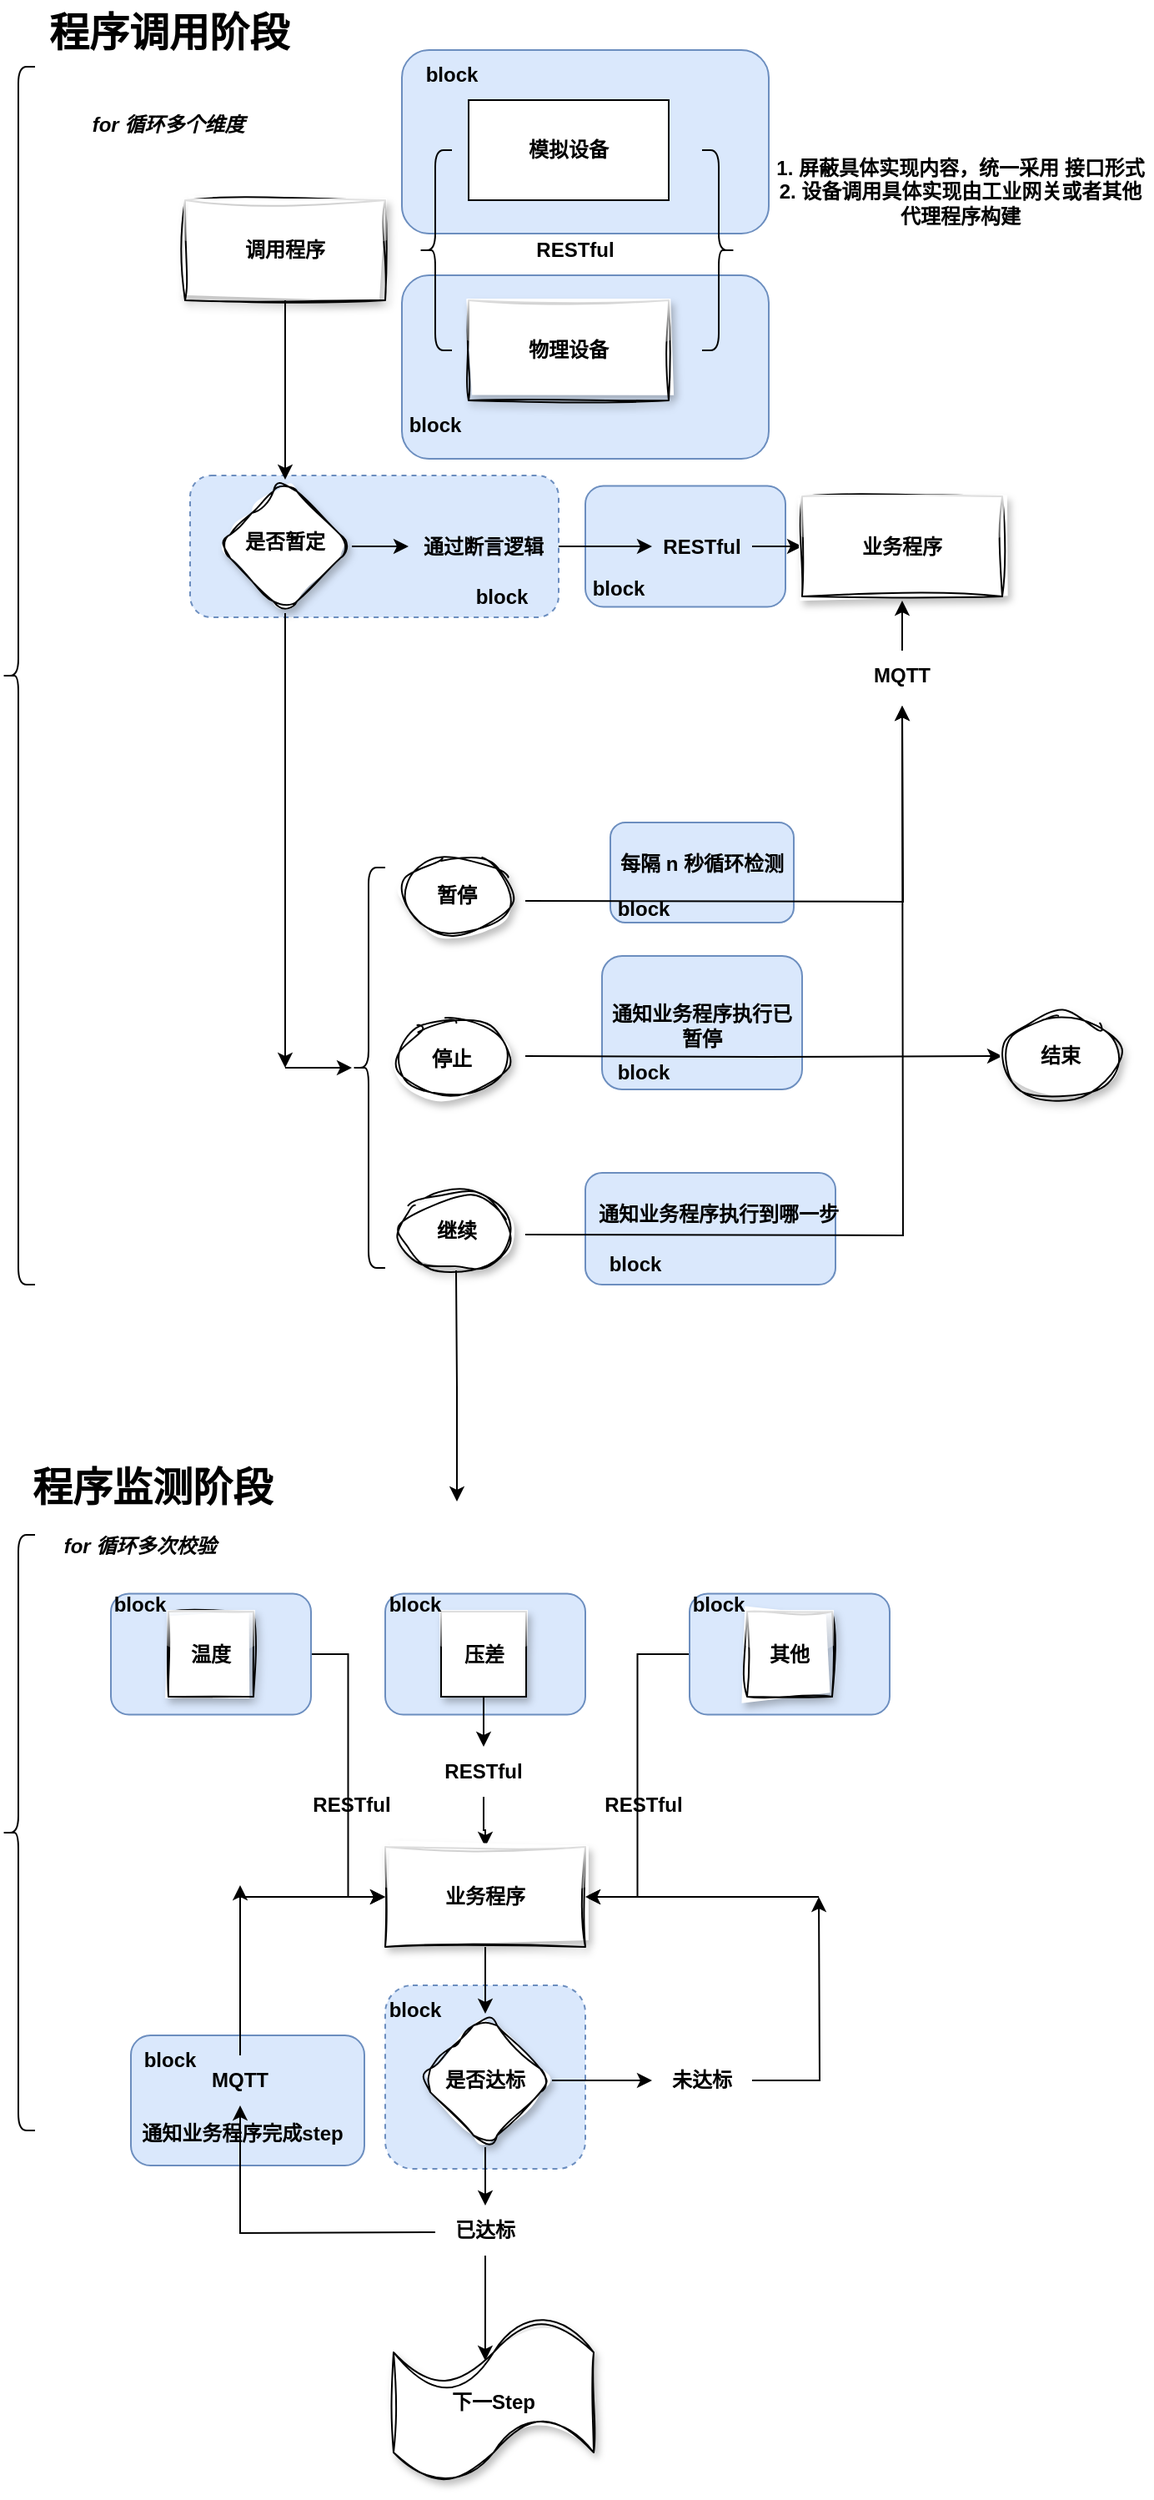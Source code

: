 <mxfile version="22.1.15" type="github">
  <diagram name="第 1 页" id="AhcroDPNdXlM7h-OtcJX">
    <mxGraphModel dx="1394" dy="783" grid="1" gridSize="10" guides="1" tooltips="1" connect="1" arrows="1" fold="1" page="1" pageScale="1" pageWidth="827" pageHeight="1169" math="0" shadow="0">
      <root>
        <mxCell id="0" />
        <mxCell id="1" parent="0" />
        <mxCell id="VQO5LwTm_g0xGCJBr3M8-124" value="" style="rounded=1;whiteSpace=wrap;html=1;dashed=1;fontStyle=1;fillColor=#dae8fc;strokeColor=#6c8ebf;" vertex="1" parent="1">
          <mxGeometry x="310" y="1310" width="120" height="110" as="geometry" />
        </mxCell>
        <mxCell id="VQO5LwTm_g0xGCJBr3M8-122" value="" style="rounded=1;whiteSpace=wrap;html=1;fontStyle=1;fillColor=#dae8fc;strokeColor=#6c8ebf;" vertex="1" parent="1">
          <mxGeometry x="157.5" y="1340" width="140" height="78" as="geometry" />
        </mxCell>
        <mxCell id="VQO5LwTm_g0xGCJBr3M8-88" style="edgeStyle=orthogonalEdgeStyle;rounded=0;orthogonalLoop=1;jettySize=auto;html=1;entryX=0;entryY=0.5;entryDx=0;entryDy=0;fontStyle=1" edge="1" parent="1" source="VQO5LwTm_g0xGCJBr3M8-80" target="VQO5LwTm_g0xGCJBr3M8-90">
          <mxGeometry relative="1" as="geometry">
            <mxPoint x="205.5" y="1207" as="targetPoint" />
          </mxGeometry>
        </mxCell>
        <mxCell id="VQO5LwTm_g0xGCJBr3M8-80" value="" style="rounded=1;whiteSpace=wrap;html=1;fontStyle=1;fillColor=#dae8fc;strokeColor=#6c8ebf;" vertex="1" parent="1">
          <mxGeometry x="145.5" y="1075.25" width="120" height="72.5" as="geometry" />
        </mxCell>
        <mxCell id="VQO5LwTm_g0xGCJBr3M8-67" value="" style="rounded=1;whiteSpace=wrap;html=1;dashed=1;fontStyle=1;fillColor=#dae8fc;strokeColor=#6c8ebf;" vertex="1" parent="1">
          <mxGeometry x="193" y="405" width="221" height="85" as="geometry" />
        </mxCell>
        <mxCell id="VQO5LwTm_g0xGCJBr3M8-59" value="" style="rounded=1;whiteSpace=wrap;html=1;fontStyle=1;fillColor=#dae8fc;strokeColor=#6c8ebf;" vertex="1" parent="1">
          <mxGeometry x="430" y="823" width="150" height="67" as="geometry" />
        </mxCell>
        <mxCell id="VQO5LwTm_g0xGCJBr3M8-56" value="" style="rounded=1;whiteSpace=wrap;html=1;fontStyle=1;fillColor=#dae8fc;strokeColor=#6c8ebf;" vertex="1" parent="1">
          <mxGeometry x="440" y="693" width="120" height="80" as="geometry" />
        </mxCell>
        <mxCell id="VQO5LwTm_g0xGCJBr3M8-54" value="" style="rounded=1;whiteSpace=wrap;html=1;fontStyle=1;fillColor=#dae8fc;strokeColor=#6c8ebf;" vertex="1" parent="1">
          <mxGeometry x="445" y="613" width="110" height="60" as="geometry" />
        </mxCell>
        <mxCell id="VQO5LwTm_g0xGCJBr3M8-51" value="" style="rounded=1;whiteSpace=wrap;html=1;fontStyle=1;fillColor=#dae8fc;strokeColor=#6c8ebf;" vertex="1" parent="1">
          <mxGeometry x="430" y="411.25" width="120" height="72.5" as="geometry" />
        </mxCell>
        <mxCell id="VQO5LwTm_g0xGCJBr3M8-49" value="" style="rounded=1;whiteSpace=wrap;html=1;fontStyle=1;fillColor=#dae8fc;strokeColor=#6c8ebf;" vertex="1" parent="1">
          <mxGeometry x="320" y="285" width="220" height="110" as="geometry" />
        </mxCell>
        <mxCell id="VQO5LwTm_g0xGCJBr3M8-46" value="" style="rounded=1;whiteSpace=wrap;html=1;fillColor=#dae8fc;strokeColor=#6c8ebf;" vertex="1" parent="1">
          <mxGeometry x="320" y="150" width="220" height="110" as="geometry" />
        </mxCell>
        <mxCell id="VQO5LwTm_g0xGCJBr3M8-20" style="edgeStyle=orthogonalEdgeStyle;rounded=0;orthogonalLoop=1;jettySize=auto;html=1;entryX=0.5;entryY=0;entryDx=0;entryDy=0;fontStyle=1" edge="1" parent="1" source="VQO5LwTm_g0xGCJBr3M8-1" target="VQO5LwTm_g0xGCJBr3M8-10">
          <mxGeometry relative="1" as="geometry" />
        </mxCell>
        <mxCell id="VQO5LwTm_g0xGCJBr3M8-1" value="调用程序" style="rounded=0;whiteSpace=wrap;html=1;fontStyle=1;glass=1;shadow=1;sketch=1;curveFitting=1;jiggle=2;" vertex="1" parent="1">
          <mxGeometry x="190" y="240" width="120" height="60" as="geometry" />
        </mxCell>
        <mxCell id="VQO5LwTm_g0xGCJBr3M8-2" value="" style="shape=curlyBracket;whiteSpace=wrap;html=1;rounded=1;labelPosition=left;verticalLabelPosition=middle;align=right;verticalAlign=middle;fontStyle=1" vertex="1" parent="1">
          <mxGeometry x="330" y="210" width="20" height="120" as="geometry" />
        </mxCell>
        <mxCell id="VQO5LwTm_g0xGCJBr3M8-4" value="模拟设备" style="rounded=0;whiteSpace=wrap;html=1;fontStyle=1;glass=0;shadow=0;" vertex="1" parent="1">
          <mxGeometry x="360" y="180" width="120" height="60" as="geometry" />
        </mxCell>
        <mxCell id="VQO5LwTm_g0xGCJBr3M8-5" value="物理设备" style="rounded=0;whiteSpace=wrap;html=1;fontStyle=1;glass=1;shadow=1;sketch=1;curveFitting=1;jiggle=2;" vertex="1" parent="1">
          <mxGeometry x="360" y="300" width="120" height="60" as="geometry" />
        </mxCell>
        <mxCell id="VQO5LwTm_g0xGCJBr3M8-6" value="RESTful" style="text;html=1;strokeColor=none;fillColor=none;align=center;verticalAlign=middle;whiteSpace=wrap;rounded=0;fontStyle=1" vertex="1" parent="1">
          <mxGeometry x="394" y="255" width="60" height="30" as="geometry" />
        </mxCell>
        <mxCell id="VQO5LwTm_g0xGCJBr3M8-7" value="" style="shape=curlyBracket;whiteSpace=wrap;html=1;rounded=1;flipH=1;labelPosition=right;verticalLabelPosition=middle;align=left;verticalAlign=middle;fontStyle=1" vertex="1" parent="1">
          <mxGeometry x="500" y="210" width="20" height="120" as="geometry" />
        </mxCell>
        <mxCell id="VQO5LwTm_g0xGCJBr3M8-8" value="1. 屏蔽具体实现内容，统一采用 接口形式&lt;br&gt;2. 设备调用具体实现由工业网关或者其他代理程序构建" style="text;html=1;strokeColor=none;fillColor=none;align=center;verticalAlign=middle;whiteSpace=wrap;rounded=0;fontStyle=1" vertex="1" parent="1">
          <mxGeometry x="540" y="170" width="230" height="130" as="geometry" />
        </mxCell>
        <mxCell id="VQO5LwTm_g0xGCJBr3M8-29" style="edgeStyle=orthogonalEdgeStyle;rounded=0;orthogonalLoop=1;jettySize=auto;html=1;fontStyle=1" edge="1" parent="1" source="VQO5LwTm_g0xGCJBr3M8-10" target="VQO5LwTm_g0xGCJBr3M8-12">
          <mxGeometry relative="1" as="geometry" />
        </mxCell>
        <mxCell id="VQO5LwTm_g0xGCJBr3M8-30" style="edgeStyle=orthogonalEdgeStyle;rounded=0;orthogonalLoop=1;jettySize=auto;html=1;fontStyle=1" edge="1" parent="1" source="VQO5LwTm_g0xGCJBr3M8-10">
          <mxGeometry relative="1" as="geometry">
            <mxPoint x="250" y="760" as="targetPoint" />
          </mxGeometry>
        </mxCell>
        <mxCell id="VQO5LwTm_g0xGCJBr3M8-10" value="" style="rhombus;whiteSpace=wrap;html=1;fontStyle=1;rounded=1;shadow=1;sketch=1;curveFitting=1;jiggle=2;" vertex="1" parent="1">
          <mxGeometry x="210" y="407.5" width="80" height="80" as="geometry" />
        </mxCell>
        <mxCell id="VQO5LwTm_g0xGCJBr3M8-11" value="是否暂定" style="text;html=1;strokeColor=none;fillColor=none;align=center;verticalAlign=middle;whiteSpace=wrap;rounded=0;fontStyle=1" vertex="1" parent="1">
          <mxGeometry x="220" y="430" width="60" height="30" as="geometry" />
        </mxCell>
        <mxCell id="VQO5LwTm_g0xGCJBr3M8-14" style="edgeStyle=orthogonalEdgeStyle;rounded=0;orthogonalLoop=1;jettySize=auto;html=1;entryX=0;entryY=0.5;entryDx=0;entryDy=0;fontStyle=1" edge="1" parent="1" source="VQO5LwTm_g0xGCJBr3M8-12" target="VQO5LwTm_g0xGCJBr3M8-13">
          <mxGeometry relative="1" as="geometry" />
        </mxCell>
        <mxCell id="VQO5LwTm_g0xGCJBr3M8-12" value="通过断言逻辑" style="text;html=1;strokeColor=none;fillColor=none;align=center;verticalAlign=middle;whiteSpace=wrap;rounded=0;fontStyle=1" vertex="1" parent="1">
          <mxGeometry x="324" y="435" width="90" height="25" as="geometry" />
        </mxCell>
        <mxCell id="VQO5LwTm_g0xGCJBr3M8-16" style="edgeStyle=orthogonalEdgeStyle;rounded=0;orthogonalLoop=1;jettySize=auto;html=1;fontStyle=1" edge="1" parent="1" source="VQO5LwTm_g0xGCJBr3M8-13" target="VQO5LwTm_g0xGCJBr3M8-15">
          <mxGeometry relative="1" as="geometry" />
        </mxCell>
        <mxCell id="VQO5LwTm_g0xGCJBr3M8-13" value="RESTful" style="text;html=1;strokeColor=none;fillColor=none;align=center;verticalAlign=middle;whiteSpace=wrap;rounded=0;fontStyle=1" vertex="1" parent="1">
          <mxGeometry x="470" y="432.5" width="60" height="30" as="geometry" />
        </mxCell>
        <mxCell id="VQO5LwTm_g0xGCJBr3M8-15" value="业务程序" style="rounded=0;whiteSpace=wrap;html=1;fontStyle=1;glass=1;shadow=1;sketch=1;curveFitting=1;jiggle=2;" vertex="1" parent="1">
          <mxGeometry x="560" y="417.5" width="120" height="60" as="geometry" />
        </mxCell>
        <mxCell id="VQO5LwTm_g0xGCJBr3M8-18" style="edgeStyle=orthogonalEdgeStyle;rounded=0;orthogonalLoop=1;jettySize=auto;html=1;fontStyle=1" edge="1" parent="1">
          <mxGeometry relative="1" as="geometry">
            <mxPoint x="394" y="660" as="sourcePoint" />
            <mxPoint x="620" y="543" as="targetPoint" />
          </mxGeometry>
        </mxCell>
        <mxCell id="VQO5LwTm_g0xGCJBr3M8-19" value="每隔 n 秒循环检测" style="text;html=1;strokeColor=none;fillColor=none;align=center;verticalAlign=middle;whiteSpace=wrap;rounded=0;fontStyle=1" vertex="1" parent="1">
          <mxGeometry x="440" y="623" width="120" height="30" as="geometry" />
        </mxCell>
        <mxCell id="VQO5LwTm_g0xGCJBr3M8-37" style="edgeStyle=orthogonalEdgeStyle;rounded=0;orthogonalLoop=1;jettySize=auto;html=1;fontStyle=1" edge="1" parent="1" target="VQO5LwTm_g0xGCJBr3M8-26">
          <mxGeometry relative="1" as="geometry">
            <mxPoint x="394" y="753" as="sourcePoint" />
          </mxGeometry>
        </mxCell>
        <mxCell id="VQO5LwTm_g0xGCJBr3M8-26" value="结束" style="ellipse;whiteSpace=wrap;html=1;fontStyle=1;shadow=1;sketch=1;curveFitting=1;jiggle=2;" vertex="1" parent="1">
          <mxGeometry x="680" y="728" width="70" height="50" as="geometry" />
        </mxCell>
        <mxCell id="VQO5LwTm_g0xGCJBr3M8-31" value="" style="shape=curlyBracket;whiteSpace=wrap;html=1;rounded=1;labelPosition=left;verticalLabelPosition=middle;align=right;verticalAlign=middle;fontStyle=1" vertex="1" parent="1">
          <mxGeometry x="290" y="640" width="20" height="240" as="geometry" />
        </mxCell>
        <mxCell id="VQO5LwTm_g0xGCJBr3M8-32" value="" style="endArrow=classic;html=1;rounded=0;fontStyle=1" edge="1" parent="1" target="VQO5LwTm_g0xGCJBr3M8-31">
          <mxGeometry width="50" height="50" relative="1" as="geometry">
            <mxPoint x="250" y="760" as="sourcePoint" />
            <mxPoint x="480" y="670" as="targetPoint" />
          </mxGeometry>
        </mxCell>
        <mxCell id="VQO5LwTm_g0xGCJBr3M8-43" style="edgeStyle=orthogonalEdgeStyle;rounded=0;orthogonalLoop=1;jettySize=auto;html=1;entryX=0.5;entryY=1;entryDx=0;entryDy=0;fontStyle=1" edge="1" parent="1">
          <mxGeometry relative="1" as="geometry">
            <mxPoint x="620" y="543" as="targetPoint" />
            <mxPoint x="394" y="860" as="sourcePoint" />
          </mxGeometry>
        </mxCell>
        <mxCell id="VQO5LwTm_g0xGCJBr3M8-45" style="edgeStyle=orthogonalEdgeStyle;rounded=0;orthogonalLoop=1;jettySize=auto;html=1;" edge="1" parent="1">
          <mxGeometry relative="1" as="geometry">
            <mxPoint x="352.5" y="881.5" as="sourcePoint" />
            <mxPoint x="353" y="1020" as="targetPoint" />
          </mxGeometry>
        </mxCell>
        <mxCell id="VQO5LwTm_g0xGCJBr3M8-36" value="通知业务程序执行已暂停" style="text;html=1;strokeColor=none;fillColor=none;align=center;verticalAlign=middle;whiteSpace=wrap;rounded=0;fontStyle=1" vertex="1" parent="1">
          <mxGeometry x="440" y="720" width="120" height="30" as="geometry" />
        </mxCell>
        <mxCell id="VQO5LwTm_g0xGCJBr3M8-39" value="通知业务程序执行到哪一步" style="text;html=1;strokeColor=none;fillColor=none;align=center;verticalAlign=middle;whiteSpace=wrap;rounded=0;fontStyle=1" vertex="1" parent="1">
          <mxGeometry x="435" y="833" width="150" height="30" as="geometry" />
        </mxCell>
        <mxCell id="VQO5LwTm_g0xGCJBr3M8-63" style="edgeStyle=orthogonalEdgeStyle;rounded=0;orthogonalLoop=1;jettySize=auto;html=1;fontStyle=1" edge="1" parent="1" source="VQO5LwTm_g0xGCJBr3M8-41">
          <mxGeometry relative="1" as="geometry">
            <mxPoint x="620" y="480" as="targetPoint" />
          </mxGeometry>
        </mxCell>
        <mxCell id="VQO5LwTm_g0xGCJBr3M8-41" value="MQTT" style="text;html=1;strokeColor=none;fillColor=none;align=center;verticalAlign=middle;whiteSpace=wrap;rounded=0;fontStyle=1" vertex="1" parent="1">
          <mxGeometry x="590" y="510" width="60" height="30" as="geometry" />
        </mxCell>
        <mxCell id="VQO5LwTm_g0xGCJBr3M8-47" value="block" style="text;html=1;strokeColor=none;fillColor=none;align=center;verticalAlign=middle;whiteSpace=wrap;rounded=0;fontStyle=1" vertex="1" parent="1">
          <mxGeometry x="320" y="150" width="60" height="30" as="geometry" />
        </mxCell>
        <mxCell id="VQO5LwTm_g0xGCJBr3M8-50" value="block" style="text;html=1;strokeColor=none;fillColor=none;align=center;verticalAlign=middle;whiteSpace=wrap;rounded=0;fontStyle=1" vertex="1" parent="1">
          <mxGeometry x="310" y="360" width="60" height="30" as="geometry" />
        </mxCell>
        <mxCell id="VQO5LwTm_g0xGCJBr3M8-52" value="block" style="text;html=1;strokeColor=none;fillColor=none;align=center;verticalAlign=middle;whiteSpace=wrap;rounded=0;fontStyle=1" vertex="1" parent="1">
          <mxGeometry x="420" y="457.5" width="60" height="30" as="geometry" />
        </mxCell>
        <mxCell id="VQO5LwTm_g0xGCJBr3M8-55" value="block" style="text;html=1;strokeColor=none;fillColor=none;align=center;verticalAlign=middle;whiteSpace=wrap;rounded=0;fontStyle=1" vertex="1" parent="1">
          <mxGeometry x="435" y="650" width="60" height="30" as="geometry" />
        </mxCell>
        <mxCell id="VQO5LwTm_g0xGCJBr3M8-57" value="block" style="text;html=1;strokeColor=none;fillColor=none;align=center;verticalAlign=middle;whiteSpace=wrap;rounded=0;fontStyle=1" vertex="1" parent="1">
          <mxGeometry x="435" y="748" width="60" height="30" as="geometry" />
        </mxCell>
        <mxCell id="VQO5LwTm_g0xGCJBr3M8-60" value="block" style="text;html=1;strokeColor=none;fillColor=none;align=center;verticalAlign=middle;whiteSpace=wrap;rounded=0;fontStyle=1" vertex="1" parent="1">
          <mxGeometry x="430" y="863" width="60" height="30" as="geometry" />
        </mxCell>
        <mxCell id="VQO5LwTm_g0xGCJBr3M8-64" value="暂停" style="ellipse;whiteSpace=wrap;html=1;fontStyle=1;sketch=1;curveFitting=1;jiggle=2;shadow=1;" vertex="1" parent="1">
          <mxGeometry x="320" y="633" width="66" height="47" as="geometry" />
        </mxCell>
        <mxCell id="VQO5LwTm_g0xGCJBr3M8-65" value="停止" style="ellipse;whiteSpace=wrap;html=1;fontStyle=1;sketch=1;curveFitting=1;jiggle=2;shadow=1;" vertex="1" parent="1">
          <mxGeometry x="317" y="731" width="66" height="47" as="geometry" />
        </mxCell>
        <mxCell id="VQO5LwTm_g0xGCJBr3M8-66" value="继续" style="ellipse;whiteSpace=wrap;html=1;fontStyle=1;sketch=1;curveFitting=1;jiggle=2;shadow=1;" vertex="1" parent="1">
          <mxGeometry x="320" y="834.5" width="66" height="47" as="geometry" />
        </mxCell>
        <mxCell id="VQO5LwTm_g0xGCJBr3M8-68" value="block" style="text;html=1;strokeColor=none;fillColor=none;align=center;verticalAlign=middle;whiteSpace=wrap;rounded=0;fontStyle=1" vertex="1" parent="1">
          <mxGeometry x="350" y="462.5" width="60" height="30" as="geometry" />
        </mxCell>
        <mxCell id="VQO5LwTm_g0xGCJBr3M8-70" value="" style="shape=curlyBracket;whiteSpace=wrap;html=1;rounded=1;labelPosition=left;verticalLabelPosition=middle;align=right;verticalAlign=middle;fontStyle=1" vertex="1" parent="1">
          <mxGeometry x="80" y="160" width="20" height="730" as="geometry" />
        </mxCell>
        <mxCell id="VQO5LwTm_g0xGCJBr3M8-71" value="程序调用阶段" style="text;strokeColor=none;fillColor=none;html=1;fontSize=24;fontStyle=1;verticalAlign=middle;align=center;" vertex="1" parent="1">
          <mxGeometry x="130" y="120" width="100" height="40" as="geometry" />
        </mxCell>
        <mxCell id="VQO5LwTm_g0xGCJBr3M8-72" value="for 循环多个维度" style="text;html=1;strokeColor=none;fillColor=none;align=center;verticalAlign=middle;whiteSpace=wrap;rounded=0;fontStyle=3" vertex="1" parent="1">
          <mxGeometry x="120" y="180" width="120" height="30" as="geometry" />
        </mxCell>
        <mxCell id="VQO5LwTm_g0xGCJBr3M8-73" value="程序监测阶段" style="text;strokeColor=none;fillColor=none;html=1;fontSize=24;fontStyle=1;verticalAlign=middle;align=center;" vertex="1" parent="1">
          <mxGeometry x="120" y="992" width="100" height="40" as="geometry" />
        </mxCell>
        <mxCell id="VQO5LwTm_g0xGCJBr3M8-74" value="" style="shape=curlyBracket;whiteSpace=wrap;html=1;rounded=1;labelPosition=left;verticalLabelPosition=middle;align=right;verticalAlign=middle;fontStyle=1" vertex="1" parent="1">
          <mxGeometry x="80" y="1040" width="20" height="357" as="geometry" />
        </mxCell>
        <mxCell id="VQO5LwTm_g0xGCJBr3M8-76" value="温度" style="whiteSpace=wrap;html=1;aspect=fixed;fontStyle=1;glass=1;shadow=1;sketch=1;curveFitting=1;jiggle=2;" vertex="1" parent="1">
          <mxGeometry x="180" y="1086" width="51" height="51" as="geometry" />
        </mxCell>
        <mxCell id="VQO5LwTm_g0xGCJBr3M8-81" value="block" style="text;html=1;strokeColor=none;fillColor=none;align=center;verticalAlign=middle;whiteSpace=wrap;rounded=0;fontStyle=1" vertex="1" parent="1">
          <mxGeometry x="133" y="1067" width="60" height="30" as="geometry" />
        </mxCell>
        <mxCell id="VQO5LwTm_g0xGCJBr3M8-82" value="" style="rounded=1;whiteSpace=wrap;html=1;fontStyle=1;fillColor=#dae8fc;strokeColor=#6c8ebf;" vertex="1" parent="1">
          <mxGeometry x="310" y="1075.25" width="120" height="72.5" as="geometry" />
        </mxCell>
        <mxCell id="VQO5LwTm_g0xGCJBr3M8-91" style="edgeStyle=orthogonalEdgeStyle;rounded=0;orthogonalLoop=1;jettySize=auto;html=1;entryX=0.5;entryY=0;entryDx=0;entryDy=0;fontStyle=1" edge="1" parent="1" source="VQO5LwTm_g0xGCJBr3M8-93" target="VQO5LwTm_g0xGCJBr3M8-90">
          <mxGeometry relative="1" as="geometry" />
        </mxCell>
        <mxCell id="VQO5LwTm_g0xGCJBr3M8-83" value="压差" style="whiteSpace=wrap;html=1;aspect=fixed;fontStyle=1;glass=1;shadow=1;" vertex="1" parent="1">
          <mxGeometry x="343.5" y="1086" width="51" height="51" as="geometry" />
        </mxCell>
        <mxCell id="VQO5LwTm_g0xGCJBr3M8-84" value="block" style="text;html=1;strokeColor=none;fillColor=none;align=center;verticalAlign=middle;whiteSpace=wrap;rounded=0;fontStyle=1" vertex="1" parent="1">
          <mxGeometry x="297.5" y="1067" width="60" height="30" as="geometry" />
        </mxCell>
        <mxCell id="VQO5LwTm_g0xGCJBr3M8-92" style="edgeStyle=orthogonalEdgeStyle;rounded=0;orthogonalLoop=1;jettySize=auto;html=1;entryX=1;entryY=0.5;entryDx=0;entryDy=0;fontStyle=1" edge="1" parent="1" source="VQO5LwTm_g0xGCJBr3M8-85" target="VQO5LwTm_g0xGCJBr3M8-90">
          <mxGeometry relative="1" as="geometry" />
        </mxCell>
        <mxCell id="VQO5LwTm_g0xGCJBr3M8-85" value="" style="rounded=1;whiteSpace=wrap;html=1;fontStyle=1;fillColor=#dae8fc;strokeColor=#6c8ebf;" vertex="1" parent="1">
          <mxGeometry x="492.5" y="1075.25" width="120" height="72.5" as="geometry" />
        </mxCell>
        <mxCell id="VQO5LwTm_g0xGCJBr3M8-86" value="其他" style="whiteSpace=wrap;html=1;aspect=fixed;fontStyle=1;glass=1;shadow=1;sketch=1;curveFitting=1;jiggle=2;" vertex="1" parent="1">
          <mxGeometry x="527" y="1086" width="51" height="51" as="geometry" />
        </mxCell>
        <mxCell id="VQO5LwTm_g0xGCJBr3M8-87" value="block" style="text;html=1;strokeColor=none;fillColor=none;align=center;verticalAlign=middle;whiteSpace=wrap;rounded=0;fontStyle=1" vertex="1" parent="1">
          <mxGeometry x="480" y="1067" width="60" height="30" as="geometry" />
        </mxCell>
        <mxCell id="VQO5LwTm_g0xGCJBr3M8-99" style="edgeStyle=orthogonalEdgeStyle;rounded=0;orthogonalLoop=1;jettySize=auto;html=1;entryX=0.5;entryY=0;entryDx=0;entryDy=0;fontStyle=1" edge="1" parent="1" source="VQO5LwTm_g0xGCJBr3M8-90" target="VQO5LwTm_g0xGCJBr3M8-97">
          <mxGeometry relative="1" as="geometry" />
        </mxCell>
        <mxCell id="VQO5LwTm_g0xGCJBr3M8-90" value="业务程序" style="rounded=0;whiteSpace=wrap;html=1;fontStyle=1;glass=1;shadow=1;sketch=1;curveFitting=1;jiggle=2;" vertex="1" parent="1">
          <mxGeometry x="310" y="1227" width="120" height="60" as="geometry" />
        </mxCell>
        <mxCell id="VQO5LwTm_g0xGCJBr3M8-94" value="" style="edgeStyle=orthogonalEdgeStyle;rounded=0;orthogonalLoop=1;jettySize=auto;html=1;entryX=0.5;entryY=0;entryDx=0;entryDy=0;fontStyle=1" edge="1" parent="1" source="VQO5LwTm_g0xGCJBr3M8-83" target="VQO5LwTm_g0xGCJBr3M8-93">
          <mxGeometry relative="1" as="geometry">
            <mxPoint x="370" y="1137" as="sourcePoint" />
            <mxPoint x="370" y="1227" as="targetPoint" />
          </mxGeometry>
        </mxCell>
        <mxCell id="VQO5LwTm_g0xGCJBr3M8-93" value="RESTful" style="text;html=1;strokeColor=none;fillColor=none;align=center;verticalAlign=middle;whiteSpace=wrap;rounded=0;fontStyle=1" vertex="1" parent="1">
          <mxGeometry x="339" y="1167" width="60" height="30" as="geometry" />
        </mxCell>
        <mxCell id="VQO5LwTm_g0xGCJBr3M8-95" value="RESTful" style="text;html=1;strokeColor=none;fillColor=none;align=center;verticalAlign=middle;whiteSpace=wrap;rounded=0;fontStyle=1" vertex="1" parent="1">
          <mxGeometry x="260" y="1187" width="60" height="30" as="geometry" />
        </mxCell>
        <mxCell id="VQO5LwTm_g0xGCJBr3M8-96" value="RESTful" style="text;html=1;strokeColor=none;fillColor=none;align=center;verticalAlign=middle;whiteSpace=wrap;rounded=0;fontStyle=1" vertex="1" parent="1">
          <mxGeometry x="435" y="1187" width="60" height="30" as="geometry" />
        </mxCell>
        <mxCell id="VQO5LwTm_g0xGCJBr3M8-102" style="edgeStyle=orthogonalEdgeStyle;rounded=0;orthogonalLoop=1;jettySize=auto;html=1;fontStyle=1" edge="1" parent="1" source="VQO5LwTm_g0xGCJBr3M8-97" target="VQO5LwTm_g0xGCJBr3M8-100">
          <mxGeometry relative="1" as="geometry" />
        </mxCell>
        <mxCell id="VQO5LwTm_g0xGCJBr3M8-110" style="edgeStyle=orthogonalEdgeStyle;rounded=0;orthogonalLoop=1;jettySize=auto;html=1;fontStyle=1" edge="1" parent="1" source="VQO5LwTm_g0xGCJBr3M8-97" target="VQO5LwTm_g0xGCJBr3M8-109">
          <mxGeometry relative="1" as="geometry" />
        </mxCell>
        <mxCell id="VQO5LwTm_g0xGCJBr3M8-97" value="是否达标" style="rhombus;whiteSpace=wrap;html=1;fontStyle=1;shadow=1;sketch=1;curveFitting=1;jiggle=2;rounded=1;" vertex="1" parent="1">
          <mxGeometry x="330" y="1327" width="80" height="80" as="geometry" />
        </mxCell>
        <mxCell id="VQO5LwTm_g0xGCJBr3M8-103" style="edgeStyle=orthogonalEdgeStyle;rounded=0;orthogonalLoop=1;jettySize=auto;html=1;fontStyle=1" edge="1" parent="1" source="VQO5LwTm_g0xGCJBr3M8-100">
          <mxGeometry relative="1" as="geometry">
            <mxPoint x="570" y="1257" as="targetPoint" />
          </mxGeometry>
        </mxCell>
        <mxCell id="VQO5LwTm_g0xGCJBr3M8-100" value="未达标" style="text;html=1;strokeColor=none;fillColor=none;align=center;verticalAlign=middle;whiteSpace=wrap;rounded=0;fontStyle=1" vertex="1" parent="1">
          <mxGeometry x="470" y="1352" width="60" height="30" as="geometry" />
        </mxCell>
        <mxCell id="VQO5LwTm_g0xGCJBr3M8-104" value="" style="endArrow=classic;html=1;rounded=0;entryX=1;entryY=0.5;entryDx=0;entryDy=0;fontStyle=1" edge="1" parent="1" target="VQO5LwTm_g0xGCJBr3M8-90">
          <mxGeometry width="50" height="50" relative="1" as="geometry">
            <mxPoint x="570" y="1257" as="sourcePoint" />
            <mxPoint x="470" y="1107" as="targetPoint" />
          </mxGeometry>
        </mxCell>
        <mxCell id="VQO5LwTm_g0xGCJBr3M8-107" value="for 循环多次校验" style="text;html=1;strokeColor=none;fillColor=none;align=center;verticalAlign=middle;whiteSpace=wrap;rounded=0;fontStyle=3" vertex="1" parent="1">
          <mxGeometry x="103" y="1032" width="120" height="30" as="geometry" />
        </mxCell>
        <mxCell id="VQO5LwTm_g0xGCJBr3M8-109" value="已达标" style="text;html=1;strokeColor=none;fillColor=none;align=center;verticalAlign=middle;whiteSpace=wrap;rounded=0;fontStyle=1" vertex="1" parent="1">
          <mxGeometry x="340" y="1442" width="60" height="30" as="geometry" />
        </mxCell>
        <mxCell id="VQO5LwTm_g0xGCJBr3M8-113" value="下一Step" style="shape=tape;whiteSpace=wrap;html=1;shadow=1;sketch=1;curveFitting=1;jiggle=2;fontStyle=1" vertex="1" parent="1">
          <mxGeometry x="315" y="1510" width="120" height="100" as="geometry" />
        </mxCell>
        <mxCell id="VQO5LwTm_g0xGCJBr3M8-114" style="edgeStyle=orthogonalEdgeStyle;rounded=0;orthogonalLoop=1;jettySize=auto;html=1;entryX=0.458;entryY=0.25;entryDx=0;entryDy=0;entryPerimeter=0;fontStyle=1" edge="1" parent="1" source="VQO5LwTm_g0xGCJBr3M8-109" target="VQO5LwTm_g0xGCJBr3M8-113">
          <mxGeometry relative="1" as="geometry" />
        </mxCell>
        <mxCell id="VQO5LwTm_g0xGCJBr3M8-116" value="" style="endArrow=classic;html=1;rounded=0;entryX=0;entryY=0.5;entryDx=0;entryDy=0;fontStyle=1" edge="1" parent="1" target="VQO5LwTm_g0xGCJBr3M8-90">
          <mxGeometry width="50" height="50" relative="1" as="geometry">
            <mxPoint x="220" y="1257" as="sourcePoint" />
            <mxPoint x="270" y="1212" as="targetPoint" />
          </mxGeometry>
        </mxCell>
        <mxCell id="VQO5LwTm_g0xGCJBr3M8-118" value="通知业务程序完成step" style="text;html=1;strokeColor=none;fillColor=none;align=center;verticalAlign=middle;whiteSpace=wrap;rounded=0;fontStyle=1" vertex="1" parent="1">
          <mxGeometry x="150.5" y="1382" width="147" height="33" as="geometry" />
        </mxCell>
        <mxCell id="VQO5LwTm_g0xGCJBr3M8-120" value="" style="edgeStyle=orthogonalEdgeStyle;rounded=0;orthogonalLoop=1;jettySize=auto;html=1;fontStyle=1" edge="1" parent="1" target="VQO5LwTm_g0xGCJBr3M8-117">
          <mxGeometry relative="1" as="geometry">
            <mxPoint x="220" y="1253" as="targetPoint" />
            <mxPoint x="340" y="1458" as="sourcePoint" />
          </mxGeometry>
        </mxCell>
        <mxCell id="VQO5LwTm_g0xGCJBr3M8-121" style="edgeStyle=orthogonalEdgeStyle;rounded=0;orthogonalLoop=1;jettySize=auto;html=1;fontStyle=1" edge="1" parent="1" source="VQO5LwTm_g0xGCJBr3M8-117">
          <mxGeometry relative="1" as="geometry">
            <mxPoint x="223" y="1250" as="targetPoint" />
          </mxGeometry>
        </mxCell>
        <mxCell id="VQO5LwTm_g0xGCJBr3M8-117" value="MQTT" style="text;html=1;strokeColor=none;fillColor=none;align=center;verticalAlign=middle;whiteSpace=wrap;rounded=0;fontStyle=1" vertex="1" parent="1">
          <mxGeometry x="193" y="1352" width="60" height="30" as="geometry" />
        </mxCell>
        <mxCell id="VQO5LwTm_g0xGCJBr3M8-123" value="block" style="text;html=1;strokeColor=none;fillColor=none;align=center;verticalAlign=middle;whiteSpace=wrap;rounded=0;fontStyle=1" vertex="1" parent="1">
          <mxGeometry x="151" y="1340" width="60" height="30" as="geometry" />
        </mxCell>
        <mxCell id="VQO5LwTm_g0xGCJBr3M8-125" value="block" style="text;html=1;strokeColor=none;fillColor=none;align=center;verticalAlign=middle;whiteSpace=wrap;rounded=0;fontStyle=1" vertex="1" parent="1">
          <mxGeometry x="297.5" y="1310" width="60" height="30" as="geometry" />
        </mxCell>
      </root>
    </mxGraphModel>
  </diagram>
</mxfile>
